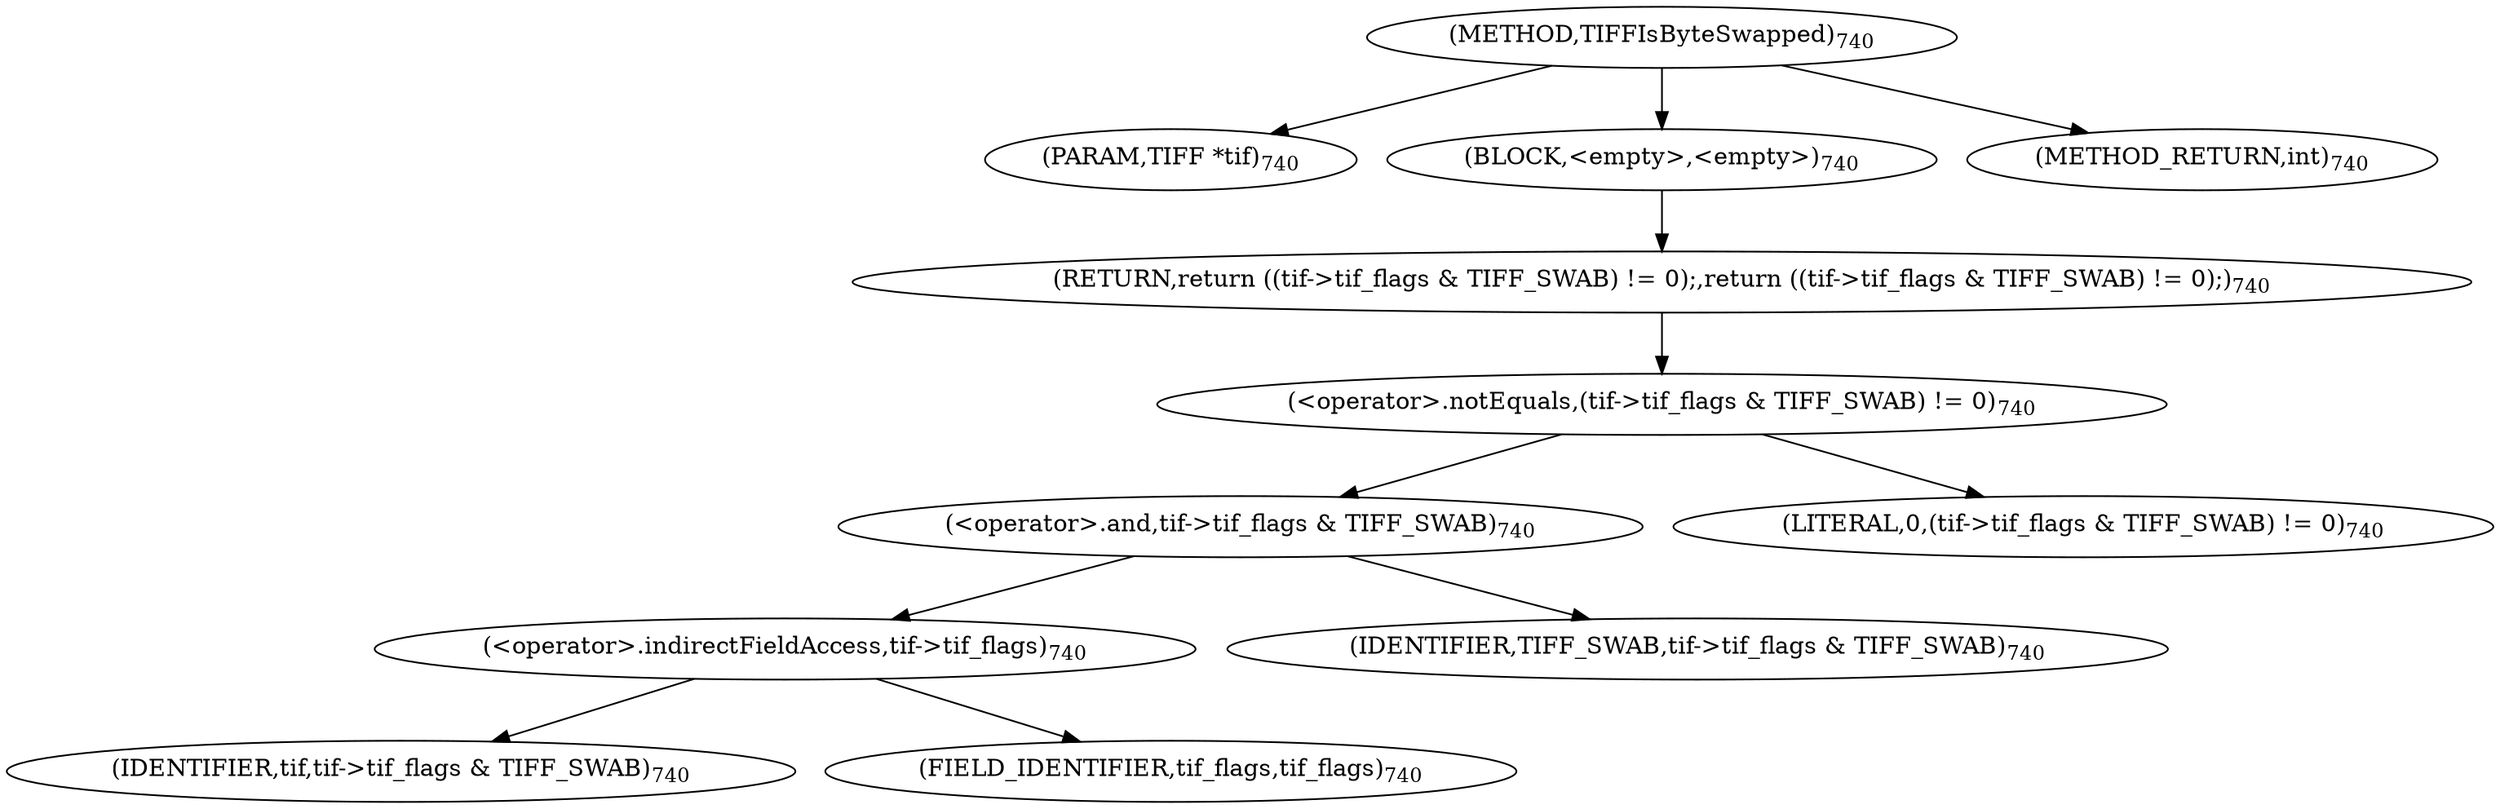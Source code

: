digraph "TIFFIsByteSwapped" {  
"1574" [label = <(METHOD,TIFFIsByteSwapped)<SUB>740</SUB>> ]
"1575" [label = <(PARAM,TIFF *tif)<SUB>740</SUB>> ]
"1576" [label = <(BLOCK,&lt;empty&gt;,&lt;empty&gt;)<SUB>740</SUB>> ]
"1577" [label = <(RETURN,return ((tif-&gt;tif_flags &amp; TIFF_SWAB) != 0);,return ((tif-&gt;tif_flags &amp; TIFF_SWAB) != 0);)<SUB>740</SUB>> ]
"1578" [label = <(&lt;operator&gt;.notEquals,(tif-&gt;tif_flags &amp; TIFF_SWAB) != 0)<SUB>740</SUB>> ]
"1579" [label = <(&lt;operator&gt;.and,tif-&gt;tif_flags &amp; TIFF_SWAB)<SUB>740</SUB>> ]
"1580" [label = <(&lt;operator&gt;.indirectFieldAccess,tif-&gt;tif_flags)<SUB>740</SUB>> ]
"1581" [label = <(IDENTIFIER,tif,tif-&gt;tif_flags &amp; TIFF_SWAB)<SUB>740</SUB>> ]
"1582" [label = <(FIELD_IDENTIFIER,tif_flags,tif_flags)<SUB>740</SUB>> ]
"1583" [label = <(IDENTIFIER,TIFF_SWAB,tif-&gt;tif_flags &amp; TIFF_SWAB)<SUB>740</SUB>> ]
"1584" [label = <(LITERAL,0,(tif-&gt;tif_flags &amp; TIFF_SWAB) != 0)<SUB>740</SUB>> ]
"1585" [label = <(METHOD_RETURN,int)<SUB>740</SUB>> ]
  "1574" -> "1575" 
  "1574" -> "1576" 
  "1574" -> "1585" 
  "1576" -> "1577" 
  "1577" -> "1578" 
  "1578" -> "1579" 
  "1578" -> "1584" 
  "1579" -> "1580" 
  "1579" -> "1583" 
  "1580" -> "1581" 
  "1580" -> "1582" 
}
